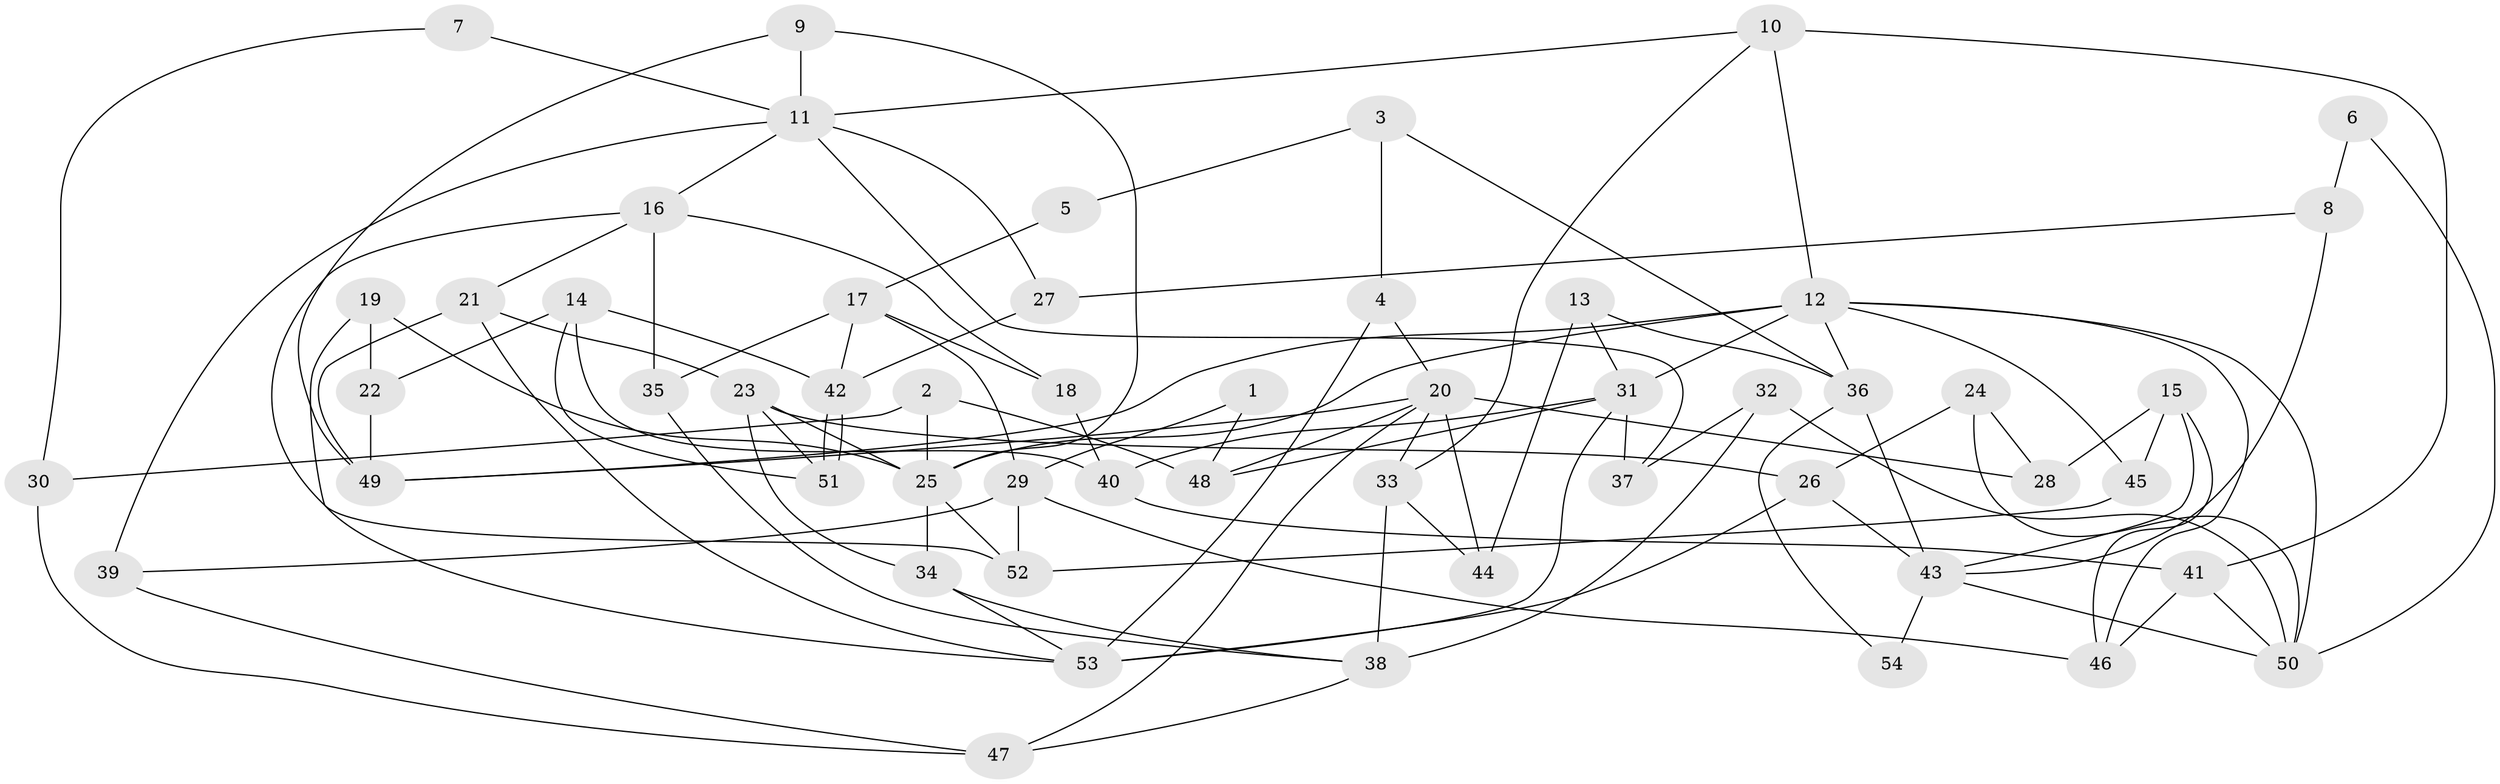 // coarse degree distribution, {5: 0.08823529411764706, 3: 0.23529411764705882, 6: 0.17647058823529413, 8: 0.11764705882352941, 2: 0.058823529411764705, 4: 0.23529411764705882, 11: 0.029411764705882353, 7: 0.058823529411764705}
// Generated by graph-tools (version 1.1) at 2025/41/03/06/25 10:41:56]
// undirected, 54 vertices, 108 edges
graph export_dot {
graph [start="1"]
  node [color=gray90,style=filled];
  1;
  2;
  3;
  4;
  5;
  6;
  7;
  8;
  9;
  10;
  11;
  12;
  13;
  14;
  15;
  16;
  17;
  18;
  19;
  20;
  21;
  22;
  23;
  24;
  25;
  26;
  27;
  28;
  29;
  30;
  31;
  32;
  33;
  34;
  35;
  36;
  37;
  38;
  39;
  40;
  41;
  42;
  43;
  44;
  45;
  46;
  47;
  48;
  49;
  50;
  51;
  52;
  53;
  54;
  1 -- 29;
  1 -- 48;
  2 -- 25;
  2 -- 48;
  2 -- 30;
  3 -- 36;
  3 -- 4;
  3 -- 5;
  4 -- 20;
  4 -- 53;
  5 -- 17;
  6 -- 50;
  6 -- 8;
  7 -- 11;
  7 -- 30;
  8 -- 27;
  8 -- 43;
  9 -- 25;
  9 -- 11;
  9 -- 49;
  10 -- 41;
  10 -- 12;
  10 -- 11;
  10 -- 33;
  11 -- 16;
  11 -- 27;
  11 -- 37;
  11 -- 39;
  12 -- 49;
  12 -- 50;
  12 -- 25;
  12 -- 31;
  12 -- 36;
  12 -- 45;
  12 -- 46;
  13 -- 44;
  13 -- 31;
  13 -- 36;
  14 -- 42;
  14 -- 51;
  14 -- 22;
  14 -- 40;
  15 -- 43;
  15 -- 46;
  15 -- 28;
  15 -- 45;
  16 -- 52;
  16 -- 18;
  16 -- 21;
  16 -- 35;
  17 -- 35;
  17 -- 29;
  17 -- 18;
  17 -- 42;
  18 -- 40;
  19 -- 25;
  19 -- 22;
  19 -- 53;
  20 -- 49;
  20 -- 47;
  20 -- 28;
  20 -- 33;
  20 -- 44;
  20 -- 48;
  21 -- 23;
  21 -- 49;
  21 -- 53;
  22 -- 49;
  23 -- 25;
  23 -- 26;
  23 -- 34;
  23 -- 51;
  24 -- 26;
  24 -- 28;
  24 -- 50;
  25 -- 34;
  25 -- 52;
  26 -- 43;
  26 -- 53;
  27 -- 42;
  29 -- 52;
  29 -- 46;
  29 -- 39;
  30 -- 47;
  31 -- 53;
  31 -- 37;
  31 -- 40;
  31 -- 48;
  32 -- 37;
  32 -- 38;
  32 -- 50;
  33 -- 38;
  33 -- 44;
  34 -- 53;
  34 -- 38;
  35 -- 38;
  36 -- 43;
  36 -- 54;
  38 -- 47;
  39 -- 47;
  40 -- 41;
  41 -- 50;
  41 -- 46;
  42 -- 51;
  42 -- 51;
  43 -- 50;
  43 -- 54;
  45 -- 52;
}
